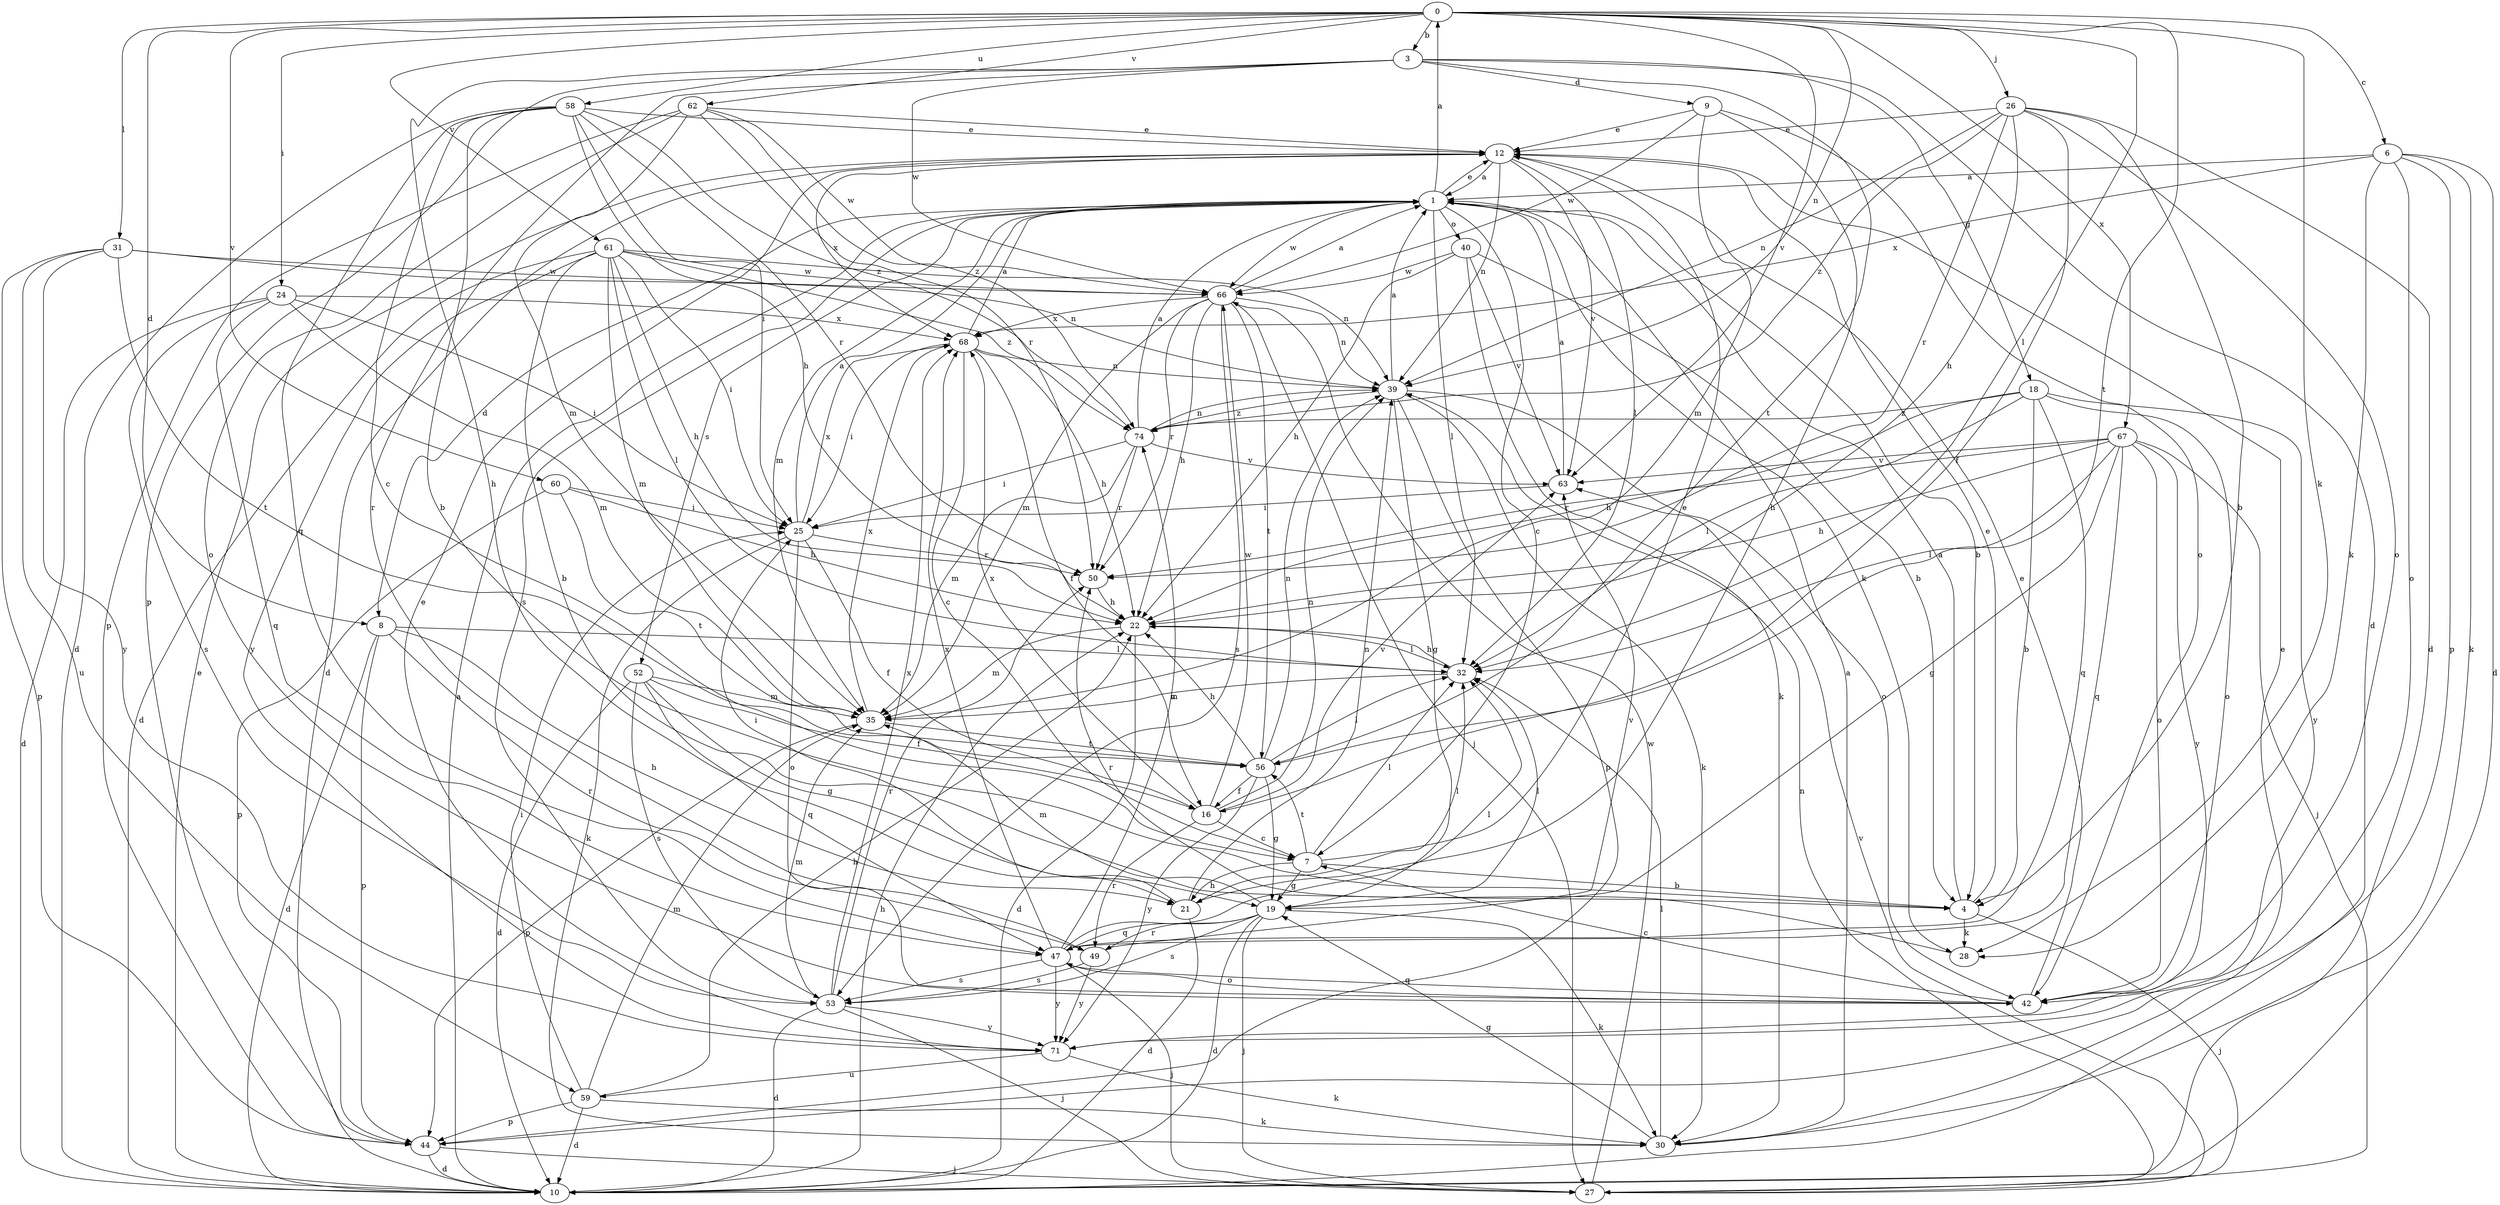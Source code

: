 strict digraph  {
0;
1;
3;
4;
6;
7;
8;
9;
10;
12;
16;
18;
19;
21;
22;
24;
25;
26;
27;
28;
30;
31;
32;
35;
39;
40;
42;
44;
47;
49;
50;
52;
53;
56;
58;
59;
60;
61;
62;
63;
66;
67;
68;
71;
74;
0 -> 3  [label=b];
0 -> 6  [label=c];
0 -> 8  [label=d];
0 -> 24  [label=i];
0 -> 26  [label=j];
0 -> 28  [label=k];
0 -> 31  [label=l];
0 -> 32  [label=l];
0 -> 39  [label=n];
0 -> 56  [label=t];
0 -> 58  [label=u];
0 -> 60  [label=v];
0 -> 61  [label=v];
0 -> 62  [label=v];
0 -> 63  [label=v];
0 -> 67  [label=x];
1 -> 0  [label=a];
1 -> 4  [label=b];
1 -> 7  [label=c];
1 -> 8  [label=d];
1 -> 12  [label=e];
1 -> 28  [label=k];
1 -> 32  [label=l];
1 -> 35  [label=m];
1 -> 40  [label=o];
1 -> 52  [label=s];
1 -> 53  [label=s];
1 -> 66  [label=w];
3 -> 9  [label=d];
3 -> 10  [label=d];
3 -> 18  [label=g];
3 -> 21  [label=h];
3 -> 44  [label=p];
3 -> 49  [label=r];
3 -> 56  [label=t];
3 -> 66  [label=w];
4 -> 1  [label=a];
4 -> 12  [label=e];
4 -> 27  [label=j];
4 -> 28  [label=k];
6 -> 1  [label=a];
6 -> 10  [label=d];
6 -> 28  [label=k];
6 -> 30  [label=k];
6 -> 42  [label=o];
6 -> 44  [label=p];
6 -> 68  [label=x];
7 -> 4  [label=b];
7 -> 12  [label=e];
7 -> 19  [label=g];
7 -> 21  [label=h];
7 -> 32  [label=l];
7 -> 56  [label=t];
8 -> 10  [label=d];
8 -> 21  [label=h];
8 -> 32  [label=l];
8 -> 44  [label=p];
8 -> 49  [label=r];
9 -> 12  [label=e];
9 -> 21  [label=h];
9 -> 35  [label=m];
9 -> 42  [label=o];
9 -> 66  [label=w];
10 -> 1  [label=a];
10 -> 12  [label=e];
10 -> 22  [label=h];
12 -> 1  [label=a];
12 -> 10  [label=d];
12 -> 32  [label=l];
12 -> 39  [label=n];
12 -> 63  [label=v];
12 -> 68  [label=x];
16 -> 7  [label=c];
16 -> 39  [label=n];
16 -> 49  [label=r];
16 -> 63  [label=v];
16 -> 66  [label=w];
16 -> 68  [label=x];
18 -> 4  [label=b];
18 -> 22  [label=h];
18 -> 32  [label=l];
18 -> 42  [label=o];
18 -> 47  [label=q];
18 -> 71  [label=y];
18 -> 74  [label=z];
19 -> 10  [label=d];
19 -> 27  [label=j];
19 -> 30  [label=k];
19 -> 32  [label=l];
19 -> 35  [label=m];
19 -> 47  [label=q];
19 -> 49  [label=r];
19 -> 53  [label=s];
21 -> 10  [label=d];
21 -> 25  [label=i];
21 -> 32  [label=l];
21 -> 39  [label=n];
22 -> 10  [label=d];
22 -> 32  [label=l];
22 -> 35  [label=m];
24 -> 10  [label=d];
24 -> 25  [label=i];
24 -> 35  [label=m];
24 -> 47  [label=q];
24 -> 53  [label=s];
24 -> 68  [label=x];
25 -> 1  [label=a];
25 -> 16  [label=f];
25 -> 30  [label=k];
25 -> 42  [label=o];
25 -> 50  [label=r];
25 -> 68  [label=x];
26 -> 4  [label=b];
26 -> 10  [label=d];
26 -> 12  [label=e];
26 -> 16  [label=f];
26 -> 22  [label=h];
26 -> 39  [label=n];
26 -> 42  [label=o];
26 -> 50  [label=r];
26 -> 74  [label=z];
27 -> 39  [label=n];
27 -> 63  [label=v];
27 -> 66  [label=w];
28 -> 50  [label=r];
30 -> 1  [label=a];
30 -> 12  [label=e];
30 -> 19  [label=g];
30 -> 32  [label=l];
31 -> 39  [label=n];
31 -> 44  [label=p];
31 -> 56  [label=t];
31 -> 59  [label=u];
31 -> 66  [label=w];
31 -> 71  [label=y];
32 -> 22  [label=h];
32 -> 35  [label=m];
35 -> 44  [label=p];
35 -> 56  [label=t];
35 -> 68  [label=x];
39 -> 1  [label=a];
39 -> 19  [label=g];
39 -> 30  [label=k];
39 -> 42  [label=o];
39 -> 44  [label=p];
39 -> 74  [label=z];
40 -> 4  [label=b];
40 -> 22  [label=h];
40 -> 30  [label=k];
40 -> 63  [label=v];
40 -> 66  [label=w];
42 -> 7  [label=c];
42 -> 12  [label=e];
42 -> 47  [label=q];
44 -> 10  [label=d];
44 -> 27  [label=j];
47 -> 27  [label=j];
47 -> 32  [label=l];
47 -> 42  [label=o];
47 -> 53  [label=s];
47 -> 68  [label=x];
47 -> 71  [label=y];
47 -> 74  [label=z];
49 -> 53  [label=s];
49 -> 63  [label=v];
49 -> 71  [label=y];
50 -> 22  [label=h];
52 -> 10  [label=d];
52 -> 16  [label=f];
52 -> 19  [label=g];
52 -> 35  [label=m];
52 -> 47  [label=q];
52 -> 53  [label=s];
53 -> 10  [label=d];
53 -> 27  [label=j];
53 -> 35  [label=m];
53 -> 50  [label=r];
53 -> 68  [label=x];
53 -> 71  [label=y];
56 -> 16  [label=f];
56 -> 19  [label=g];
56 -> 22  [label=h];
56 -> 32  [label=l];
56 -> 39  [label=n];
56 -> 71  [label=y];
58 -> 4  [label=b];
58 -> 7  [label=c];
58 -> 10  [label=d];
58 -> 12  [label=e];
58 -> 22  [label=h];
58 -> 25  [label=i];
58 -> 47  [label=q];
58 -> 50  [label=r];
58 -> 74  [label=z];
59 -> 10  [label=d];
59 -> 22  [label=h];
59 -> 25  [label=i];
59 -> 30  [label=k];
59 -> 35  [label=m];
59 -> 44  [label=p];
60 -> 22  [label=h];
60 -> 25  [label=i];
60 -> 44  [label=p];
60 -> 56  [label=t];
61 -> 4  [label=b];
61 -> 10  [label=d];
61 -> 22  [label=h];
61 -> 25  [label=i];
61 -> 32  [label=l];
61 -> 35  [label=m];
61 -> 39  [label=n];
61 -> 66  [label=w];
61 -> 71  [label=y];
61 -> 74  [label=z];
62 -> 12  [label=e];
62 -> 35  [label=m];
62 -> 42  [label=o];
62 -> 44  [label=p];
62 -> 50  [label=r];
62 -> 66  [label=w];
62 -> 74  [label=z];
63 -> 1  [label=a];
63 -> 25  [label=i];
66 -> 1  [label=a];
66 -> 22  [label=h];
66 -> 27  [label=j];
66 -> 35  [label=m];
66 -> 39  [label=n];
66 -> 50  [label=r];
66 -> 53  [label=s];
66 -> 56  [label=t];
66 -> 68  [label=x];
67 -> 19  [label=g];
67 -> 22  [label=h];
67 -> 27  [label=j];
67 -> 32  [label=l];
67 -> 42  [label=o];
67 -> 47  [label=q];
67 -> 50  [label=r];
67 -> 63  [label=v];
67 -> 71  [label=y];
68 -> 1  [label=a];
68 -> 7  [label=c];
68 -> 16  [label=f];
68 -> 22  [label=h];
68 -> 25  [label=i];
68 -> 39  [label=n];
71 -> 12  [label=e];
71 -> 30  [label=k];
71 -> 59  [label=u];
74 -> 1  [label=a];
74 -> 25  [label=i];
74 -> 35  [label=m];
74 -> 39  [label=n];
74 -> 50  [label=r];
74 -> 63  [label=v];
}
